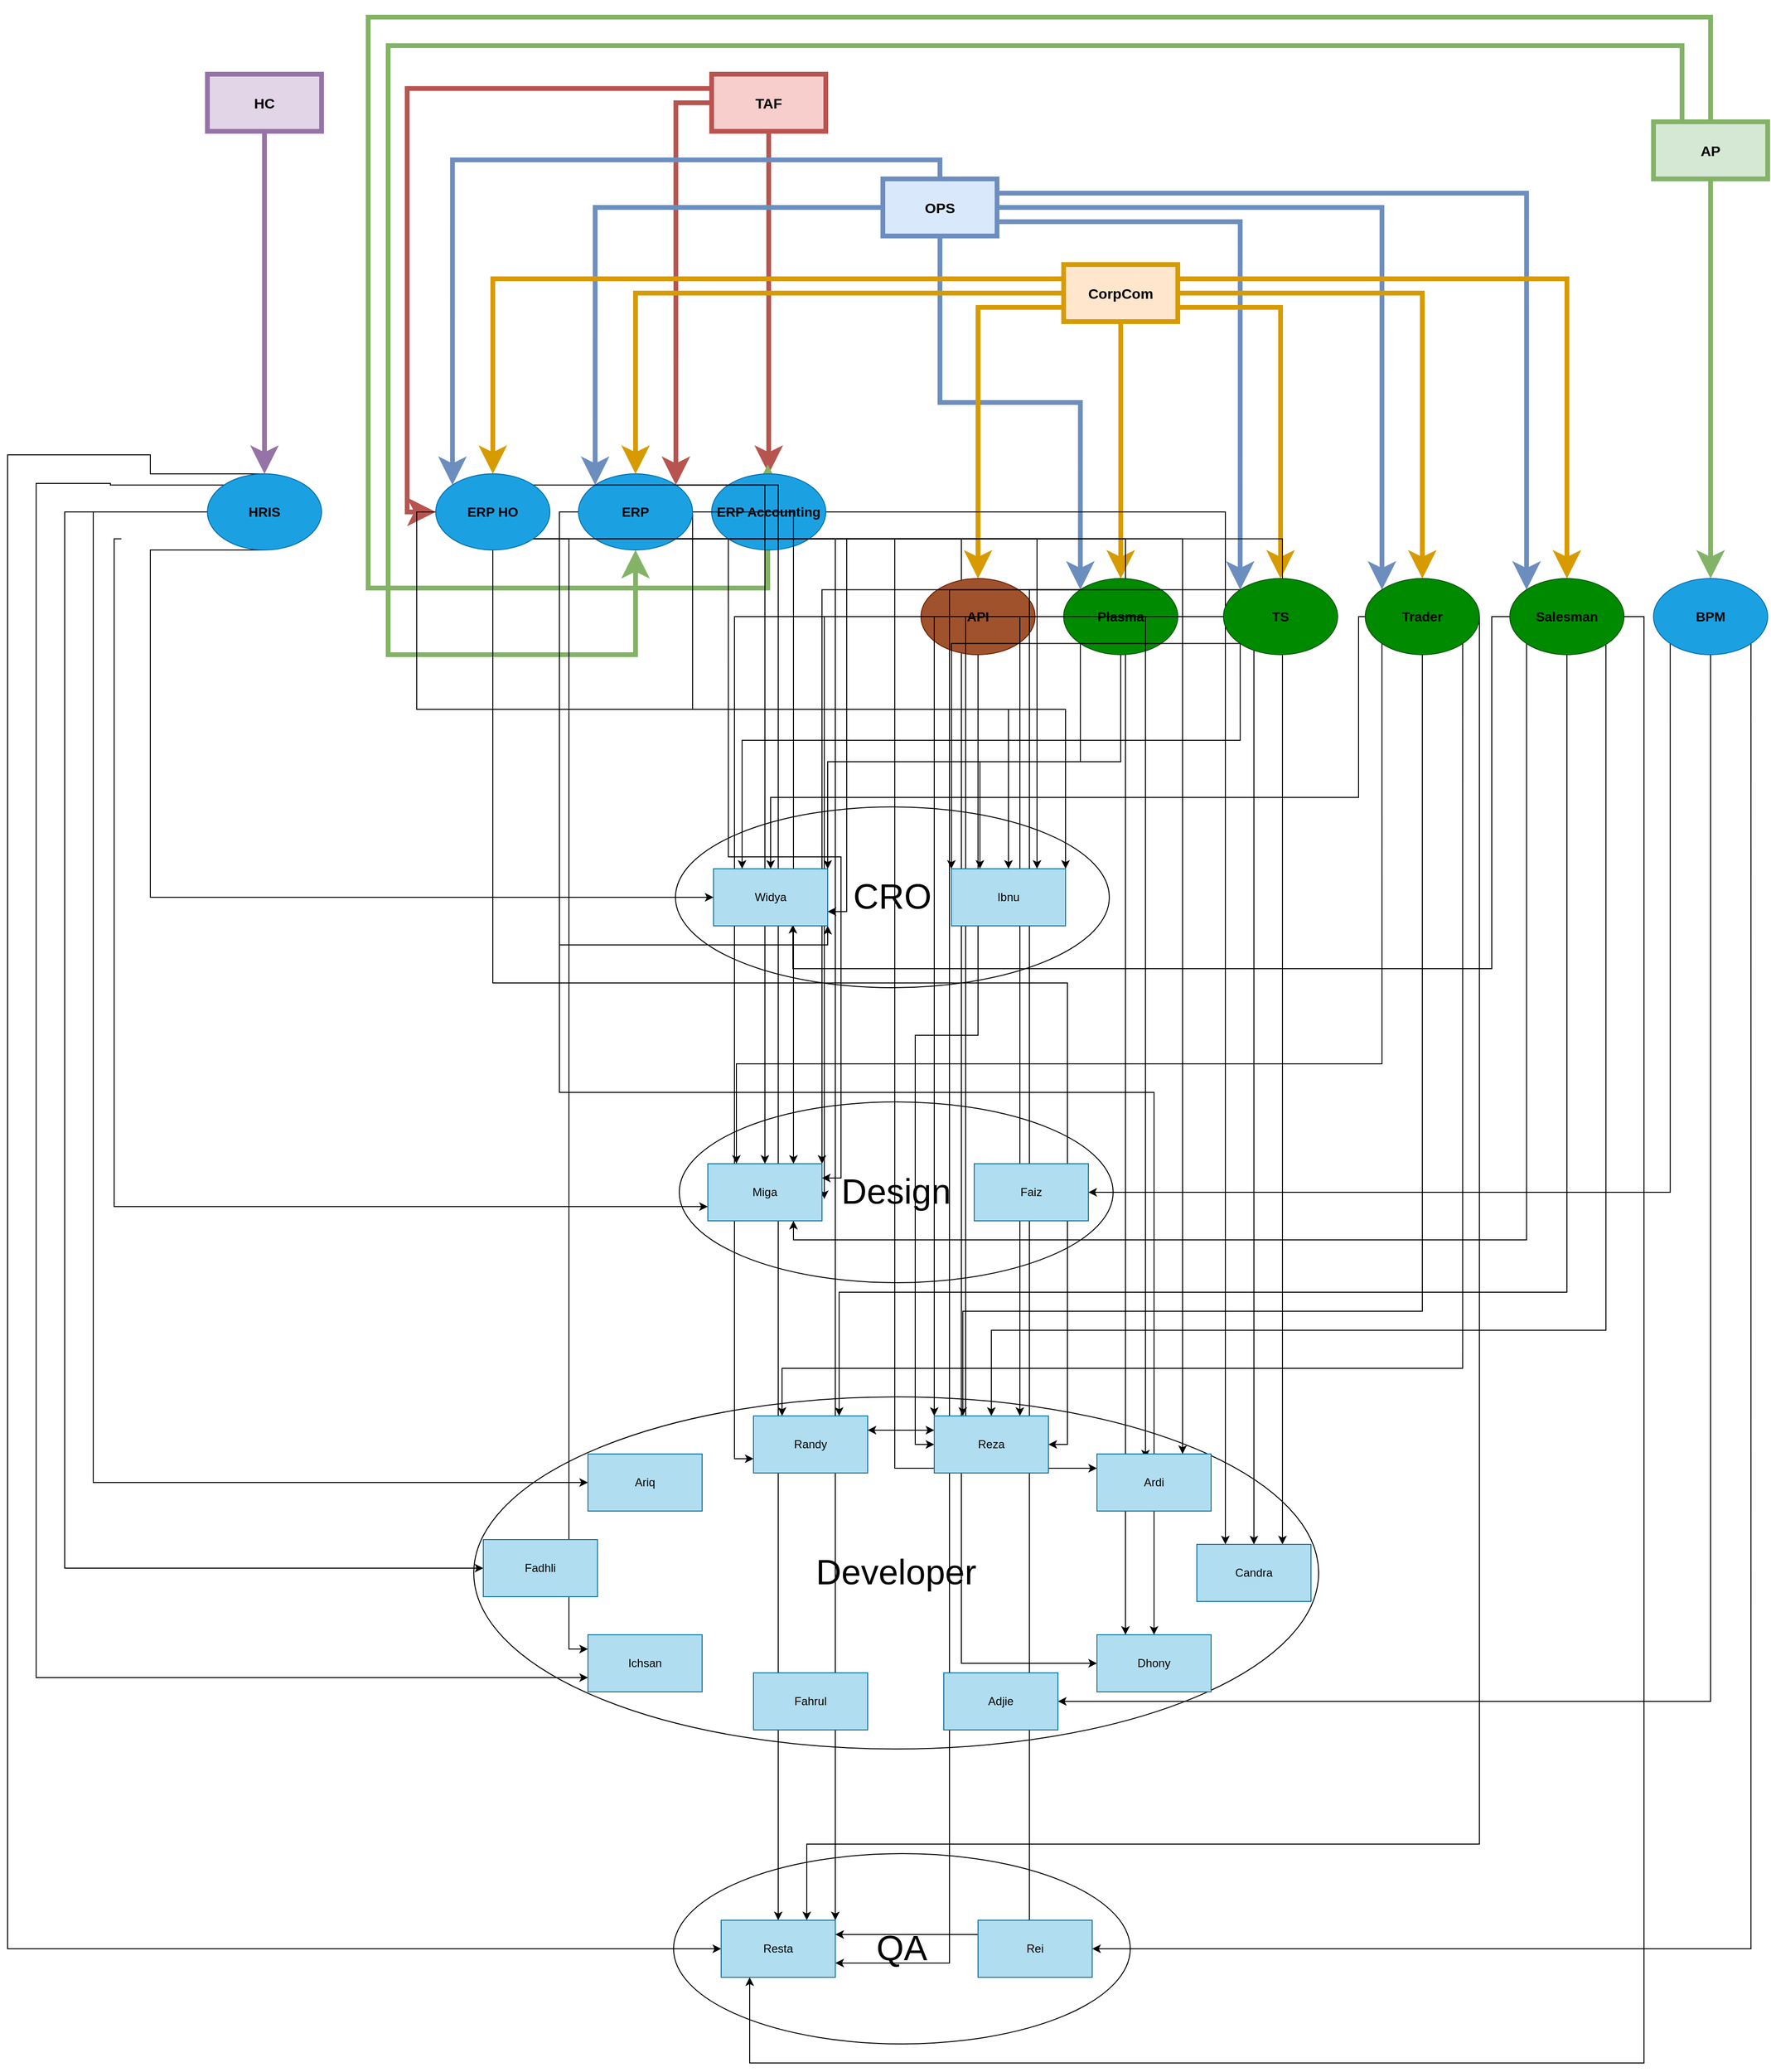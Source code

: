<mxfile version="25.0.3">
  <diagram name="Page-1" id="Cp1idlBP8Z8_6UVfOBrB">
    <mxGraphModel dx="4400" dy="1630" grid="1" gridSize="10" guides="1" tooltips="1" connect="1" arrows="1" fold="1" page="1" pageScale="1" pageWidth="850" pageHeight="1100" math="0" shadow="0">
      <root>
        <mxCell id="0" />
        <mxCell id="1" parent="0" />
        <mxCell id="CoP_xwEdy5FGSiQ2t0j--57" style="edgeStyle=orthogonalEdgeStyle;rounded=0;orthogonalLoop=1;jettySize=auto;html=1;entryX=0.5;entryY=0;entryDx=0;entryDy=0;fillColor=#f8cecc;strokeColor=#b85450;fontStyle=1;strokeWidth=5;endSize=14;startSize=14;" edge="1" parent="1" source="CoP_xwEdy5FGSiQ2t0j--1" target="CoP_xwEdy5FGSiQ2t0j--7">
          <mxGeometry relative="1" as="geometry" />
        </mxCell>
        <mxCell id="CoP_xwEdy5FGSiQ2t0j--58" style="edgeStyle=orthogonalEdgeStyle;rounded=0;orthogonalLoop=1;jettySize=auto;html=1;entryX=0;entryY=0.5;entryDx=0;entryDy=0;fillColor=#f8cecc;strokeColor=#b85450;fontStyle=1;strokeWidth=5;endSize=14;startSize=14;exitX=0;exitY=0.25;exitDx=0;exitDy=0;" edge="1" parent="1" source="CoP_xwEdy5FGSiQ2t0j--1" target="CoP_xwEdy5FGSiQ2t0j--31">
          <mxGeometry relative="1" as="geometry" />
        </mxCell>
        <mxCell id="CoP_xwEdy5FGSiQ2t0j--59" style="edgeStyle=orthogonalEdgeStyle;rounded=0;orthogonalLoop=1;jettySize=auto;html=1;entryX=1;entryY=0;entryDx=0;entryDy=0;fillColor=#f8cecc;strokeColor=#b85450;fontStyle=1;strokeWidth=5;endSize=14;startSize=14;" edge="1" parent="1" source="CoP_xwEdy5FGSiQ2t0j--1" target="CoP_xwEdy5FGSiQ2t0j--26">
          <mxGeometry relative="1" as="geometry" />
        </mxCell>
        <mxCell id="CoP_xwEdy5FGSiQ2t0j--1" value="TAF" style="rounded=0;whiteSpace=wrap;html=1;fillColor=#f8cecc;strokeColor=#b85450;fontStyle=1;strokeWidth=5;fontSize=15;" vertex="1" parent="1">
          <mxGeometry x="-2650" y="-270" width="120" height="60" as="geometry" />
        </mxCell>
        <mxCell id="CoP_xwEdy5FGSiQ2t0j--48" style="edgeStyle=orthogonalEdgeStyle;rounded=0;orthogonalLoop=1;jettySize=auto;html=1;entryX=0;entryY=0;entryDx=0;entryDy=0;fillColor=#dae8fc;strokeColor=#6c8ebf;exitX=0.5;exitY=0;exitDx=0;exitDy=0;fontStyle=1;strokeWidth=5;endSize=14;startSize=14;" edge="1" parent="1" source="CoP_xwEdy5FGSiQ2t0j--2" target="CoP_xwEdy5FGSiQ2t0j--31">
          <mxGeometry relative="1" as="geometry" />
        </mxCell>
        <mxCell id="CoP_xwEdy5FGSiQ2t0j--49" style="edgeStyle=orthogonalEdgeStyle;rounded=0;orthogonalLoop=1;jettySize=auto;html=1;entryX=0;entryY=0;entryDx=0;entryDy=0;fontStyle=1;fillColor=#dae8fc;strokeColor=#6c8ebf;exitX=1;exitY=0.25;exitDx=0;exitDy=0;strokeWidth=5;endSize=14;startSize=14;" edge="1" parent="1" source="CoP_xwEdy5FGSiQ2t0j--2" target="CoP_xwEdy5FGSiQ2t0j--29">
          <mxGeometry relative="1" as="geometry" />
        </mxCell>
        <mxCell id="CoP_xwEdy5FGSiQ2t0j--50" style="edgeStyle=orthogonalEdgeStyle;rounded=0;orthogonalLoop=1;jettySize=auto;html=1;entryX=0;entryY=0;entryDx=0;entryDy=0;fillColor=#dae8fc;strokeColor=#6c8ebf;fontStyle=1;strokeWidth=5;endSize=14;startSize=14;" edge="1" parent="1" source="CoP_xwEdy5FGSiQ2t0j--2" target="CoP_xwEdy5FGSiQ2t0j--26">
          <mxGeometry relative="1" as="geometry" />
        </mxCell>
        <mxCell id="CoP_xwEdy5FGSiQ2t0j--52" style="edgeStyle=orthogonalEdgeStyle;rounded=0;orthogonalLoop=1;jettySize=auto;html=1;exitX=0.5;exitY=1;exitDx=0;exitDy=0;entryX=0;entryY=0;entryDx=0;entryDy=0;fillColor=#dae8fc;strokeColor=#6c8ebf;fontStyle=1;strokeWidth=5;endSize=14;startSize=14;" edge="1" parent="1" source="CoP_xwEdy5FGSiQ2t0j--2" target="CoP_xwEdy5FGSiQ2t0j--27">
          <mxGeometry relative="1" as="geometry" />
        </mxCell>
        <mxCell id="CoP_xwEdy5FGSiQ2t0j--53" style="edgeStyle=orthogonalEdgeStyle;rounded=0;orthogonalLoop=1;jettySize=auto;html=1;entryX=0;entryY=0;entryDx=0;entryDy=0;fontStyle=1;fillColor=#dae8fc;strokeColor=#6c8ebf;exitX=1;exitY=0.75;exitDx=0;exitDy=0;strokeWidth=5;endSize=14;startSize=14;" edge="1" parent="1" source="CoP_xwEdy5FGSiQ2t0j--2" target="CoP_xwEdy5FGSiQ2t0j--28">
          <mxGeometry relative="1" as="geometry" />
        </mxCell>
        <mxCell id="CoP_xwEdy5FGSiQ2t0j--54" style="edgeStyle=orthogonalEdgeStyle;rounded=0;orthogonalLoop=1;jettySize=auto;html=1;entryX=0;entryY=0;entryDx=0;entryDy=0;fillColor=#dae8fc;strokeColor=#6c8ebf;fontStyle=1;strokeWidth=5;endSize=14;startSize=14;" edge="1" parent="1" source="CoP_xwEdy5FGSiQ2t0j--2" target="CoP_xwEdy5FGSiQ2t0j--30">
          <mxGeometry relative="1" as="geometry" />
        </mxCell>
        <mxCell id="CoP_xwEdy5FGSiQ2t0j--2" value="OPS" style="rounded=0;whiteSpace=wrap;html=1;fillColor=#dae8fc;strokeColor=#6c8ebf;fontStyle=1;strokeWidth=5;fontSize=15;" vertex="1" parent="1">
          <mxGeometry x="-2470" y="-160" width="120" height="60" as="geometry" />
        </mxCell>
        <mxCell id="CoP_xwEdy5FGSiQ2t0j--41" style="edgeStyle=orthogonalEdgeStyle;rounded=0;orthogonalLoop=1;jettySize=auto;html=1;entryX=0.5;entryY=0;entryDx=0;entryDy=0;fillColor=#ffe6cc;strokeColor=#d79b00;exitX=0;exitY=0.25;exitDx=0;exitDy=0;fontStyle=1;strokeWidth=5;endSize=14;startSize=14;" edge="1" parent="1" source="CoP_xwEdy5FGSiQ2t0j--3" target="CoP_xwEdy5FGSiQ2t0j--31">
          <mxGeometry relative="1" as="geometry" />
        </mxCell>
        <mxCell id="CoP_xwEdy5FGSiQ2t0j--42" style="edgeStyle=orthogonalEdgeStyle;rounded=0;orthogonalLoop=1;jettySize=auto;html=1;entryX=0.5;entryY=0;entryDx=0;entryDy=0;fontStyle=1;fillColor=#ffe6cc;strokeColor=#d79b00;exitX=1;exitY=0.25;exitDx=0;exitDy=0;strokeWidth=5;endSize=14;startSize=14;" edge="1" parent="1" source="CoP_xwEdy5FGSiQ2t0j--3" target="CoP_xwEdy5FGSiQ2t0j--29">
          <mxGeometry relative="1" as="geometry" />
        </mxCell>
        <mxCell id="CoP_xwEdy5FGSiQ2t0j--43" style="edgeStyle=orthogonalEdgeStyle;rounded=0;orthogonalLoop=1;jettySize=auto;html=1;entryX=0.5;entryY=0;entryDx=0;entryDy=0;fillColor=#ffe6cc;strokeColor=#d79b00;fontStyle=1;strokeWidth=5;endSize=14;startSize=14;" edge="1" parent="1" source="CoP_xwEdy5FGSiQ2t0j--3" target="CoP_xwEdy5FGSiQ2t0j--26">
          <mxGeometry relative="1" as="geometry" />
        </mxCell>
        <mxCell id="CoP_xwEdy5FGSiQ2t0j--44" style="edgeStyle=orthogonalEdgeStyle;rounded=0;orthogonalLoop=1;jettySize=auto;html=1;entryX=0.5;entryY=0;entryDx=0;entryDy=0;fillColor=#ffe6cc;strokeColor=#d79b00;fontStyle=1;strokeWidth=5;endSize=14;startSize=14;" edge="1" parent="1" source="CoP_xwEdy5FGSiQ2t0j--3" target="CoP_xwEdy5FGSiQ2t0j--27">
          <mxGeometry relative="1" as="geometry" />
        </mxCell>
        <mxCell id="CoP_xwEdy5FGSiQ2t0j--45" style="edgeStyle=orthogonalEdgeStyle;rounded=0;orthogonalLoop=1;jettySize=auto;html=1;fontStyle=1;fillColor=#ffe6cc;strokeColor=#d79b00;exitX=1;exitY=0.75;exitDx=0;exitDy=0;strokeWidth=5;endSize=14;startSize=14;" edge="1" parent="1" source="CoP_xwEdy5FGSiQ2t0j--3" target="CoP_xwEdy5FGSiQ2t0j--28">
          <mxGeometry relative="1" as="geometry" />
        </mxCell>
        <mxCell id="CoP_xwEdy5FGSiQ2t0j--46" style="edgeStyle=orthogonalEdgeStyle;rounded=0;orthogonalLoop=1;jettySize=auto;html=1;fontStyle=1;fillColor=#ffe6cc;strokeColor=#d79b00;strokeWidth=5;endSize=14;startSize=14;" edge="1" parent="1" source="CoP_xwEdy5FGSiQ2t0j--3" target="CoP_xwEdy5FGSiQ2t0j--30">
          <mxGeometry relative="1" as="geometry" />
        </mxCell>
        <mxCell id="CoP_xwEdy5FGSiQ2t0j--47" style="edgeStyle=orthogonalEdgeStyle;rounded=0;orthogonalLoop=1;jettySize=auto;html=1;entryX=0.5;entryY=0;entryDx=0;entryDy=0;fillColor=#ffe6cc;strokeColor=#d79b00;exitX=0;exitY=0.75;exitDx=0;exitDy=0;fontStyle=1;strokeWidth=5;endSize=14;startSize=14;" edge="1" parent="1" source="CoP_xwEdy5FGSiQ2t0j--3" target="CoP_xwEdy5FGSiQ2t0j--16">
          <mxGeometry relative="1" as="geometry" />
        </mxCell>
        <mxCell id="CoP_xwEdy5FGSiQ2t0j--3" value="CorpCom" style="rounded=0;whiteSpace=wrap;html=1;fillColor=#ffe6cc;strokeColor=#d79b00;fontStyle=1;strokeWidth=5;fontSize=15;" vertex="1" parent="1">
          <mxGeometry x="-2280" y="-70" width="120" height="60" as="geometry" />
        </mxCell>
        <mxCell id="CoP_xwEdy5FGSiQ2t0j--62" style="edgeStyle=orthogonalEdgeStyle;rounded=0;orthogonalLoop=1;jettySize=auto;html=1;fontStyle=1;fillColor=#e1d5e7;strokeColor=#9673a6;strokeWidth=5;endSize=14;startSize=14;" edge="1" parent="1" source="CoP_xwEdy5FGSiQ2t0j--4" target="CoP_xwEdy5FGSiQ2t0j--20">
          <mxGeometry relative="1" as="geometry" />
        </mxCell>
        <mxCell id="CoP_xwEdy5FGSiQ2t0j--4" value="HC" style="rounded=0;whiteSpace=wrap;html=1;fontStyle=1;fillColor=#e1d5e7;strokeColor=#9673a6;strokeWidth=5;fontSize=15;" vertex="1" parent="1">
          <mxGeometry x="-3180" y="-270" width="120" height="60" as="geometry" />
        </mxCell>
        <mxCell id="CoP_xwEdy5FGSiQ2t0j--63" style="edgeStyle=orthogonalEdgeStyle;rounded=0;orthogonalLoop=1;jettySize=auto;html=1;entryX=0.5;entryY=0;entryDx=0;entryDy=0;fontStyle=1;fillColor=#d5e8d4;strokeColor=#82b366;strokeWidth=5;endSize=14;startSize=14;" edge="1" parent="1" source="CoP_xwEdy5FGSiQ2t0j--6" target="CoP_xwEdy5FGSiQ2t0j--22">
          <mxGeometry relative="1" as="geometry" />
        </mxCell>
        <mxCell id="CoP_xwEdy5FGSiQ2t0j--64" style="edgeStyle=orthogonalEdgeStyle;rounded=0;orthogonalLoop=1;jettySize=auto;html=1;entryX=0.5;entryY=1;entryDx=0;entryDy=0;fontStyle=1;exitX=0.25;exitY=0;exitDx=0;exitDy=0;fillColor=#d5e8d4;strokeColor=#82b366;strokeWidth=5;endSize=14;startSize=14;" edge="1" parent="1" source="CoP_xwEdy5FGSiQ2t0j--6" target="CoP_xwEdy5FGSiQ2t0j--26">
          <mxGeometry relative="1" as="geometry">
            <Array as="points">
              <mxPoint x="-1630" y="-300" />
              <mxPoint x="-2990" y="-300" />
              <mxPoint x="-2990" y="340" />
              <mxPoint x="-2730" y="340" />
            </Array>
          </mxGeometry>
        </mxCell>
        <mxCell id="CoP_xwEdy5FGSiQ2t0j--67" style="edgeStyle=orthogonalEdgeStyle;rounded=0;orthogonalLoop=1;jettySize=auto;html=1;entryX=0.5;entryY=1;entryDx=0;entryDy=0;fillColor=#d5e8d4;strokeColor=#82b366;strokeWidth=5;endSize=14;startSize=14;exitX=0.5;exitY=0;exitDx=0;exitDy=0;" edge="1" parent="1" source="CoP_xwEdy5FGSiQ2t0j--6">
          <mxGeometry relative="1" as="geometry">
            <mxPoint x="-1681" y="-310" as="sourcePoint" />
            <mxPoint x="-2591" y="140" as="targetPoint" />
            <Array as="points">
              <mxPoint x="-1600" y="-330" />
              <mxPoint x="-3011" y="-330" />
              <mxPoint x="-3011" y="270" />
              <mxPoint x="-2591" y="270" />
            </Array>
          </mxGeometry>
        </mxCell>
        <mxCell id="CoP_xwEdy5FGSiQ2t0j--6" value="AP" style="rounded=0;whiteSpace=wrap;html=1;fontStyle=1;fillColor=#d5e8d4;strokeColor=#82b366;strokeWidth=5;fontSize=15;" vertex="1" parent="1">
          <mxGeometry x="-1660" y="-220" width="120" height="60" as="geometry" />
        </mxCell>
        <mxCell id="CoP_xwEdy5FGSiQ2t0j--127" style="edgeStyle=orthogonalEdgeStyle;rounded=0;orthogonalLoop=1;jettySize=auto;html=1;entryX=0.25;entryY=0;entryDx=0;entryDy=0;" edge="1" parent="1" source="CoP_xwEdy5FGSiQ2t0j--7" target="CoP_xwEdy5FGSiQ2t0j--83">
          <mxGeometry relative="1" as="geometry" />
        </mxCell>
        <mxCell id="CoP_xwEdy5FGSiQ2t0j--128" style="edgeStyle=orthogonalEdgeStyle;rounded=0;orthogonalLoop=1;jettySize=auto;html=1;exitX=1;exitY=1;exitDx=0;exitDy=0;entryX=0.25;entryY=0;entryDx=0;entryDy=0;" edge="1" parent="1" source="CoP_xwEdy5FGSiQ2t0j--7" target="CoP_xwEdy5FGSiQ2t0j--84">
          <mxGeometry relative="1" as="geometry" />
        </mxCell>
        <mxCell id="CoP_xwEdy5FGSiQ2t0j--129" style="edgeStyle=orthogonalEdgeStyle;rounded=0;orthogonalLoop=1;jettySize=auto;html=1;exitX=1;exitY=1;exitDx=0;exitDy=0;entryX=0.75;entryY=0;entryDx=0;entryDy=0;" edge="1" parent="1" source="CoP_xwEdy5FGSiQ2t0j--7" target="CoP_xwEdy5FGSiQ2t0j--82">
          <mxGeometry relative="1" as="geometry" />
        </mxCell>
        <mxCell id="CoP_xwEdy5FGSiQ2t0j--130" style="edgeStyle=orthogonalEdgeStyle;rounded=0;orthogonalLoop=1;jettySize=auto;html=1;exitX=0;exitY=1;exitDx=0;exitDy=0;entryX=0;entryY=0.5;entryDx=0;entryDy=0;" edge="1" parent="1" source="CoP_xwEdy5FGSiQ2t0j--7" target="CoP_xwEdy5FGSiQ2t0j--84">
          <mxGeometry relative="1" as="geometry" />
        </mxCell>
        <mxCell id="CoP_xwEdy5FGSiQ2t0j--142" style="edgeStyle=orthogonalEdgeStyle;rounded=0;orthogonalLoop=1;jettySize=auto;html=1;exitX=0;exitY=0.5;exitDx=0;exitDy=0;entryX=1;entryY=0;entryDx=0;entryDy=0;" edge="1" parent="1" source="CoP_xwEdy5FGSiQ2t0j--7" target="CoP_xwEdy5FGSiQ2t0j--70">
          <mxGeometry relative="1" as="geometry" />
        </mxCell>
        <mxCell id="CoP_xwEdy5FGSiQ2t0j--154" style="edgeStyle=orthogonalEdgeStyle;rounded=0;orthogonalLoop=1;jettySize=auto;html=1;exitX=0;exitY=1;exitDx=0;exitDy=0;entryX=1;entryY=0.25;entryDx=0;entryDy=0;" edge="1" parent="1" source="CoP_xwEdy5FGSiQ2t0j--7" target="CoP_xwEdy5FGSiQ2t0j--73">
          <mxGeometry relative="1" as="geometry" />
        </mxCell>
        <mxCell id="CoP_xwEdy5FGSiQ2t0j--7" value="ERP Accounting" style="ellipse;whiteSpace=wrap;html=1;fontStyle=1;fillColor=#1ba1e2;fontColor=#000000;strokeColor=#006EAF;fontSize=14;" vertex="1" parent="1">
          <mxGeometry x="-2650" y="150" width="120" height="80" as="geometry" />
        </mxCell>
        <mxCell id="CoP_xwEdy5FGSiQ2t0j--109" style="edgeStyle=orthogonalEdgeStyle;rounded=0;orthogonalLoop=1;jettySize=auto;html=1;entryX=0;entryY=0.25;entryDx=0;entryDy=0;" edge="1" parent="1" source="CoP_xwEdy5FGSiQ2t0j--16" target="CoP_xwEdy5FGSiQ2t0j--75">
          <mxGeometry relative="1" as="geometry" />
        </mxCell>
        <mxCell id="CoP_xwEdy5FGSiQ2t0j--112" style="edgeStyle=orthogonalEdgeStyle;rounded=0;orthogonalLoop=1;jettySize=auto;html=1;entryX=0;entryY=0.5;entryDx=0;entryDy=0;" edge="1" parent="1" source="CoP_xwEdy5FGSiQ2t0j--16" target="CoP_xwEdy5FGSiQ2t0j--75">
          <mxGeometry relative="1" as="geometry" />
        </mxCell>
        <mxCell id="CoP_xwEdy5FGSiQ2t0j--113" style="edgeStyle=orthogonalEdgeStyle;rounded=0;orthogonalLoop=1;jettySize=auto;html=1;" edge="1" parent="1" source="CoP_xwEdy5FGSiQ2t0j--16" target="CoP_xwEdy5FGSiQ2t0j--83">
          <mxGeometry relative="1" as="geometry" />
        </mxCell>
        <mxCell id="CoP_xwEdy5FGSiQ2t0j--16" value="API" style="ellipse;whiteSpace=wrap;html=1;fontStyle=1;fillColor=#a0522d;fontColor=#000000;strokeColor=#6D1F00;fontSize=14;" vertex="1" parent="1">
          <mxGeometry x="-2430" y="260" width="120" height="80" as="geometry" />
        </mxCell>
        <mxCell id="CoP_xwEdy5FGSiQ2t0j--99" style="edgeStyle=orthogonalEdgeStyle;rounded=0;orthogonalLoop=1;jettySize=auto;html=1;exitX=0;exitY=0.5;exitDx=0;exitDy=0;entryX=0;entryY=0.5;entryDx=0;entryDy=0;" edge="1" parent="1" source="CoP_xwEdy5FGSiQ2t0j--20" target="CoP_xwEdy5FGSiQ2t0j--85">
          <mxGeometry relative="1" as="geometry">
            <Array as="points">
              <mxPoint x="-3330" y="190" />
              <mxPoint x="-3330" y="1300" />
            </Array>
          </mxGeometry>
        </mxCell>
        <mxCell id="CoP_xwEdy5FGSiQ2t0j--100" style="edgeStyle=orthogonalEdgeStyle;rounded=0;orthogonalLoop=1;jettySize=auto;html=1;entryX=0;entryY=0.5;entryDx=0;entryDy=0;" edge="1" parent="1" source="CoP_xwEdy5FGSiQ2t0j--20" target="CoP_xwEdy5FGSiQ2t0j--81">
          <mxGeometry relative="1" as="geometry">
            <Array as="points">
              <mxPoint x="-3300" y="1210" />
            </Array>
          </mxGeometry>
        </mxCell>
        <mxCell id="CoP_xwEdy5FGSiQ2t0j--126" style="edgeStyle=orthogonalEdgeStyle;rounded=0;orthogonalLoop=1;jettySize=auto;html=1;exitX=0;exitY=0;exitDx=0;exitDy=0;entryX=0;entryY=0.75;entryDx=0;entryDy=0;" edge="1" parent="1" source="CoP_xwEdy5FGSiQ2t0j--20" target="CoP_xwEdy5FGSiQ2t0j--91">
          <mxGeometry relative="1" as="geometry">
            <Array as="points">
              <mxPoint x="-3282" y="160" />
              <mxPoint x="-3360" y="160" />
              <mxPoint x="-3360" y="1415" />
            </Array>
          </mxGeometry>
        </mxCell>
        <mxCell id="CoP_xwEdy5FGSiQ2t0j--150" style="edgeStyle=orthogonalEdgeStyle;rounded=0;orthogonalLoop=1;jettySize=auto;html=1;exitX=0.5;exitY=1;exitDx=0;exitDy=0;entryX=0;entryY=0.5;entryDx=0;entryDy=0;" edge="1" parent="1" source="CoP_xwEdy5FGSiQ2t0j--20" target="CoP_xwEdy5FGSiQ2t0j--69">
          <mxGeometry relative="1" as="geometry">
            <Array as="points">
              <mxPoint x="-3240" y="595" />
            </Array>
          </mxGeometry>
        </mxCell>
        <mxCell id="CoP_xwEdy5FGSiQ2t0j--160" style="edgeStyle=orthogonalEdgeStyle;rounded=0;orthogonalLoop=1;jettySize=auto;html=1;exitX=0.5;exitY=0;exitDx=0;exitDy=0;" edge="1" parent="1" source="CoP_xwEdy5FGSiQ2t0j--20" target="CoP_xwEdy5FGSiQ2t0j--88">
          <mxGeometry relative="1" as="geometry">
            <Array as="points">
              <mxPoint x="-3240" y="130" />
              <mxPoint x="-3390" y="130" />
              <mxPoint x="-3390" y="1700" />
            </Array>
          </mxGeometry>
        </mxCell>
        <mxCell id="CoP_xwEdy5FGSiQ2t0j--177" style="edgeStyle=orthogonalEdgeStyle;rounded=0;orthogonalLoop=1;jettySize=auto;html=1;exitX=0;exitY=1;exitDx=0;exitDy=0;entryX=0;entryY=0.75;entryDx=0;entryDy=0;" edge="1" parent="1" target="CoP_xwEdy5FGSiQ2t0j--73">
          <mxGeometry relative="1" as="geometry">
            <mxPoint x="-3270.426" y="218.284" as="sourcePoint" />
            <mxPoint x="-2642" y="920" as="targetPoint" />
            <Array as="points">
              <mxPoint x="-3278" y="218" />
              <mxPoint x="-3278" y="920" />
            </Array>
          </mxGeometry>
        </mxCell>
        <mxCell id="CoP_xwEdy5FGSiQ2t0j--20" value="HRIS" style="ellipse;whiteSpace=wrap;html=1;fontStyle=1;fillColor=#1ba1e2;fontColor=#000000;strokeColor=#006EAF;fontSize=14;" vertex="1" parent="1">
          <mxGeometry x="-3180" y="150" width="120" height="80" as="geometry" />
        </mxCell>
        <mxCell id="CoP_xwEdy5FGSiQ2t0j--137" style="edgeStyle=orthogonalEdgeStyle;rounded=0;orthogonalLoop=1;jettySize=auto;html=1;exitX=0.5;exitY=1;exitDx=0;exitDy=0;entryX=1;entryY=0.5;entryDx=0;entryDy=0;" edge="1" parent="1" source="CoP_xwEdy5FGSiQ2t0j--22" target="CoP_xwEdy5FGSiQ2t0j--90">
          <mxGeometry relative="1" as="geometry">
            <Array as="points">
              <mxPoint x="-1600" y="1440" />
            </Array>
          </mxGeometry>
        </mxCell>
        <mxCell id="CoP_xwEdy5FGSiQ2t0j--151" style="edgeStyle=orthogonalEdgeStyle;rounded=0;orthogonalLoop=1;jettySize=auto;html=1;exitX=0;exitY=1;exitDx=0;exitDy=0;entryX=1;entryY=0.5;entryDx=0;entryDy=0;" edge="1" parent="1" source="CoP_xwEdy5FGSiQ2t0j--22" target="CoP_xwEdy5FGSiQ2t0j--87">
          <mxGeometry relative="1" as="geometry">
            <mxPoint x="-1650" y="350" as="sourcePoint" />
            <mxPoint x="-2314" y="875" as="targetPoint" />
            <Array as="points">
              <mxPoint x="-1642" y="905" />
            </Array>
          </mxGeometry>
        </mxCell>
        <mxCell id="CoP_xwEdy5FGSiQ2t0j--167" style="edgeStyle=orthogonalEdgeStyle;rounded=0;orthogonalLoop=1;jettySize=auto;html=1;exitX=1;exitY=1;exitDx=0;exitDy=0;entryX=1;entryY=0.5;entryDx=0;entryDy=0;" edge="1" parent="1" source="CoP_xwEdy5FGSiQ2t0j--22" target="CoP_xwEdy5FGSiQ2t0j--77">
          <mxGeometry relative="1" as="geometry">
            <Array as="points">
              <mxPoint x="-1558" y="1700" />
            </Array>
          </mxGeometry>
        </mxCell>
        <mxCell id="CoP_xwEdy5FGSiQ2t0j--22" value="BPM" style="ellipse;whiteSpace=wrap;html=1;fontStyle=1;fillColor=#1ba1e2;strokeColor=#006EAF;fontColor=#000000;fontSize=14;" vertex="1" parent="1">
          <mxGeometry x="-1660" y="260" width="120" height="80" as="geometry" />
        </mxCell>
        <mxCell id="CoP_xwEdy5FGSiQ2t0j--131" style="edgeStyle=orthogonalEdgeStyle;rounded=0;orthogonalLoop=1;jettySize=auto;html=1;exitX=1;exitY=1;exitDx=0;exitDy=0;entryX=0;entryY=0.25;entryDx=0;entryDy=0;" edge="1" parent="1" source="CoP_xwEdy5FGSiQ2t0j--26" target="CoP_xwEdy5FGSiQ2t0j--82">
          <mxGeometry relative="1" as="geometry" />
        </mxCell>
        <mxCell id="CoP_xwEdy5FGSiQ2t0j--132" style="edgeStyle=orthogonalEdgeStyle;rounded=0;orthogonalLoop=1;jettySize=auto;html=1;exitX=0;exitY=1;exitDx=0;exitDy=0;entryX=0.75;entryY=0;entryDx=0;entryDy=0;" edge="1" parent="1" source="CoP_xwEdy5FGSiQ2t0j--26" target="CoP_xwEdy5FGSiQ2t0j--83">
          <mxGeometry relative="1" as="geometry" />
        </mxCell>
        <mxCell id="CoP_xwEdy5FGSiQ2t0j--133" style="edgeStyle=orthogonalEdgeStyle;rounded=0;orthogonalLoop=1;jettySize=auto;html=1;exitX=0;exitY=0.5;exitDx=0;exitDy=0;" edge="1" parent="1" source="CoP_xwEdy5FGSiQ2t0j--26" target="CoP_xwEdy5FGSiQ2t0j--84">
          <mxGeometry relative="1" as="geometry" />
        </mxCell>
        <mxCell id="CoP_xwEdy5FGSiQ2t0j--140" style="edgeStyle=orthogonalEdgeStyle;rounded=0;orthogonalLoop=1;jettySize=auto;html=1;exitX=0;exitY=0.5;exitDx=0;exitDy=0;entryX=1;entryY=1;entryDx=0;entryDy=0;" edge="1" parent="1" source="CoP_xwEdy5FGSiQ2t0j--26" target="CoP_xwEdy5FGSiQ2t0j--69">
          <mxGeometry relative="1" as="geometry" />
        </mxCell>
        <mxCell id="CoP_xwEdy5FGSiQ2t0j--141" style="edgeStyle=orthogonalEdgeStyle;rounded=0;orthogonalLoop=1;jettySize=auto;html=1;exitX=0;exitY=1;exitDx=0;exitDy=0;entryX=0.75;entryY=0;entryDx=0;entryDy=0;" edge="1" parent="1" source="CoP_xwEdy5FGSiQ2t0j--26" target="CoP_xwEdy5FGSiQ2t0j--70">
          <mxGeometry relative="1" as="geometry" />
        </mxCell>
        <mxCell id="CoP_xwEdy5FGSiQ2t0j--153" style="edgeStyle=orthogonalEdgeStyle;rounded=0;orthogonalLoop=1;jettySize=auto;html=1;exitX=1;exitY=0.5;exitDx=0;exitDy=0;entryX=0.75;entryY=0;entryDx=0;entryDy=0;" edge="1" parent="1" source="CoP_xwEdy5FGSiQ2t0j--26" target="CoP_xwEdy5FGSiQ2t0j--73">
          <mxGeometry relative="1" as="geometry" />
        </mxCell>
        <mxCell id="CoP_xwEdy5FGSiQ2t0j--165" style="edgeStyle=orthogonalEdgeStyle;rounded=0;orthogonalLoop=1;jettySize=auto;html=1;exitX=1;exitY=0;exitDx=0;exitDy=0;" edge="1" parent="1" source="CoP_xwEdy5FGSiQ2t0j--26" target="CoP_xwEdy5FGSiQ2t0j--88">
          <mxGeometry relative="1" as="geometry" />
        </mxCell>
        <mxCell id="CoP_xwEdy5FGSiQ2t0j--26" value="ERP" style="ellipse;whiteSpace=wrap;html=1;fontStyle=1;fillColor=#1ba1e2;fontColor=#000000;strokeColor=#006EAF;fontSize=14;" vertex="1" parent="1">
          <mxGeometry x="-2790" y="150" width="120" height="80" as="geometry" />
        </mxCell>
        <mxCell id="CoP_xwEdy5FGSiQ2t0j--107" style="edgeStyle=orthogonalEdgeStyle;rounded=0;orthogonalLoop=1;jettySize=auto;html=1;entryX=0.75;entryY=0;entryDx=0;entryDy=0;" edge="1" parent="1" source="CoP_xwEdy5FGSiQ2t0j--27" target="CoP_xwEdy5FGSiQ2t0j--75">
          <mxGeometry relative="1" as="geometry" />
        </mxCell>
        <mxCell id="CoP_xwEdy5FGSiQ2t0j--108" style="edgeStyle=orthogonalEdgeStyle;rounded=0;orthogonalLoop=1;jettySize=auto;html=1;entryX=1;entryY=0.25;entryDx=0;entryDy=0;" edge="1" parent="1" source="CoP_xwEdy5FGSiQ2t0j--27" target="CoP_xwEdy5FGSiQ2t0j--80">
          <mxGeometry relative="1" as="geometry" />
        </mxCell>
        <mxCell id="CoP_xwEdy5FGSiQ2t0j--143" style="edgeStyle=orthogonalEdgeStyle;rounded=0;orthogonalLoop=1;jettySize=auto;html=1;exitX=0.5;exitY=1;exitDx=0;exitDy=0;entryX=1;entryY=0;entryDx=0;entryDy=0;" edge="1" parent="1" source="CoP_xwEdy5FGSiQ2t0j--27" target="CoP_xwEdy5FGSiQ2t0j--69">
          <mxGeometry relative="1" as="geometry" />
        </mxCell>
        <mxCell id="CoP_xwEdy5FGSiQ2t0j--144" style="edgeStyle=orthogonalEdgeStyle;rounded=0;orthogonalLoop=1;jettySize=auto;html=1;exitX=0;exitY=1;exitDx=0;exitDy=0;entryX=0.25;entryY=0;entryDx=0;entryDy=0;" edge="1" parent="1" source="CoP_xwEdy5FGSiQ2t0j--27" target="CoP_xwEdy5FGSiQ2t0j--70">
          <mxGeometry relative="1" as="geometry" />
        </mxCell>
        <mxCell id="CoP_xwEdy5FGSiQ2t0j--155" style="edgeStyle=orthogonalEdgeStyle;rounded=0;orthogonalLoop=1;jettySize=auto;html=1;exitX=1;exitY=0;exitDx=0;exitDy=0;entryX=1;entryY=0;entryDx=0;entryDy=0;" edge="1" parent="1" source="CoP_xwEdy5FGSiQ2t0j--27" target="CoP_xwEdy5FGSiQ2t0j--73">
          <mxGeometry relative="1" as="geometry" />
        </mxCell>
        <mxCell id="CoP_xwEdy5FGSiQ2t0j--164" style="edgeStyle=orthogonalEdgeStyle;rounded=0;orthogonalLoop=1;jettySize=auto;html=1;exitX=1;exitY=0;exitDx=0;exitDy=0;entryX=1;entryY=0.75;entryDx=0;entryDy=0;" edge="1" parent="1" source="CoP_xwEdy5FGSiQ2t0j--27" target="CoP_xwEdy5FGSiQ2t0j--88">
          <mxGeometry relative="1" as="geometry" />
        </mxCell>
        <mxCell id="CoP_xwEdy5FGSiQ2t0j--27" value="Plasma" style="ellipse;whiteSpace=wrap;html=1;fontStyle=1;fillColor=#008a00;fontColor=#000000;strokeColor=#005700;fontSize=14;" vertex="1" parent="1">
          <mxGeometry x="-2280" y="260" width="120" height="80" as="geometry" />
        </mxCell>
        <mxCell id="CoP_xwEdy5FGSiQ2t0j--105" style="edgeStyle=orthogonalEdgeStyle;rounded=0;orthogonalLoop=1;jettySize=auto;html=1;entryX=0;entryY=0;entryDx=0;entryDy=0;" edge="1" parent="1" source="CoP_xwEdy5FGSiQ2t0j--28" target="CoP_xwEdy5FGSiQ2t0j--75">
          <mxGeometry relative="1" as="geometry" />
        </mxCell>
        <mxCell id="CoP_xwEdy5FGSiQ2t0j--106" style="edgeStyle=orthogonalEdgeStyle;rounded=0;orthogonalLoop=1;jettySize=auto;html=1;entryX=0;entryY=0.75;entryDx=0;entryDy=0;" edge="1" parent="1" source="CoP_xwEdy5FGSiQ2t0j--28" target="CoP_xwEdy5FGSiQ2t0j--80">
          <mxGeometry relative="1" as="geometry" />
        </mxCell>
        <mxCell id="CoP_xwEdy5FGSiQ2t0j--145" style="edgeStyle=orthogonalEdgeStyle;rounded=0;orthogonalLoop=1;jettySize=auto;html=1;exitX=0;exitY=1;exitDx=0;exitDy=0;entryX=0.25;entryY=0;entryDx=0;entryDy=0;" edge="1" parent="1" source="CoP_xwEdy5FGSiQ2t0j--28" target="CoP_xwEdy5FGSiQ2t0j--69">
          <mxGeometry relative="1" as="geometry">
            <Array as="points">
              <mxPoint x="-2102" y="430" />
              <mxPoint x="-3230" y="430" />
            </Array>
          </mxGeometry>
        </mxCell>
        <mxCell id="CoP_xwEdy5FGSiQ2t0j--146" style="edgeStyle=orthogonalEdgeStyle;rounded=0;orthogonalLoop=1;jettySize=auto;html=1;exitX=1;exitY=1;exitDx=0;exitDy=0;entryX=0;entryY=0;entryDx=0;entryDy=0;" edge="1" parent="1" source="CoP_xwEdy5FGSiQ2t0j--28" target="CoP_xwEdy5FGSiQ2t0j--70">
          <mxGeometry relative="1" as="geometry" />
        </mxCell>
        <mxCell id="CoP_xwEdy5FGSiQ2t0j--163" style="edgeStyle=orthogonalEdgeStyle;rounded=0;orthogonalLoop=1;jettySize=auto;html=1;exitX=1;exitY=0;exitDx=0;exitDy=0;entryX=1;entryY=0.25;entryDx=0;entryDy=0;" edge="1" parent="1" source="CoP_xwEdy5FGSiQ2t0j--28" target="CoP_xwEdy5FGSiQ2t0j--88">
          <mxGeometry relative="1" as="geometry" />
        </mxCell>
        <mxCell id="CoP_xwEdy5FGSiQ2t0j--28" value="TS" style="ellipse;whiteSpace=wrap;html=1;fontStyle=1;fillColor=#008a00;fontColor=#000000;strokeColor=#005700;fontSize=14;" vertex="1" parent="1">
          <mxGeometry x="-2112" y="260" width="120" height="80" as="geometry" />
        </mxCell>
        <mxCell id="CoP_xwEdy5FGSiQ2t0j--101" style="edgeStyle=orthogonalEdgeStyle;rounded=0;orthogonalLoop=1;jettySize=auto;html=1;entryX=0.5;entryY=0;entryDx=0;entryDy=0;exitX=1;exitY=1;exitDx=0;exitDy=0;" edge="1" parent="1" source="CoP_xwEdy5FGSiQ2t0j--29" target="CoP_xwEdy5FGSiQ2t0j--75">
          <mxGeometry relative="1" as="geometry">
            <Array as="points">
              <mxPoint x="-1710" y="328" />
              <mxPoint x="-1710" y="1050" />
              <mxPoint x="-2356" y="1050" />
            </Array>
          </mxGeometry>
        </mxCell>
        <mxCell id="CoP_xwEdy5FGSiQ2t0j--102" style="edgeStyle=orthogonalEdgeStyle;rounded=0;orthogonalLoop=1;jettySize=auto;html=1;exitX=0.5;exitY=1;exitDx=0;exitDy=0;entryX=0.75;entryY=0;entryDx=0;entryDy=0;" edge="1" parent="1" source="CoP_xwEdy5FGSiQ2t0j--29" target="CoP_xwEdy5FGSiQ2t0j--80">
          <mxGeometry relative="1" as="geometry">
            <Array as="points">
              <mxPoint x="-1751" y="1010" />
              <mxPoint x="-2516" y="1010" />
            </Array>
          </mxGeometry>
        </mxCell>
        <mxCell id="CoP_xwEdy5FGSiQ2t0j--149" style="edgeStyle=orthogonalEdgeStyle;rounded=0;orthogonalLoop=1;jettySize=auto;html=1;entryX=0.695;entryY=0.983;entryDx=0;entryDy=0;entryPerimeter=0;exitX=0;exitY=0.5;exitDx=0;exitDy=0;" edge="1" parent="1" source="CoP_xwEdy5FGSiQ2t0j--29" target="CoP_xwEdy5FGSiQ2t0j--69">
          <mxGeometry relative="1" as="geometry">
            <mxPoint x="-1800" y="330" as="sourcePoint" />
            <Array as="points">
              <mxPoint x="-1830" y="300" />
              <mxPoint x="-1830" y="670" />
              <mxPoint x="-2565" y="670" />
            </Array>
          </mxGeometry>
        </mxCell>
        <mxCell id="CoP_xwEdy5FGSiQ2t0j--158" style="edgeStyle=orthogonalEdgeStyle;rounded=0;orthogonalLoop=1;jettySize=auto;html=1;exitX=0;exitY=1;exitDx=0;exitDy=0;entryX=0.75;entryY=1;entryDx=0;entryDy=0;" edge="1" parent="1" source="CoP_xwEdy5FGSiQ2t0j--29" target="CoP_xwEdy5FGSiQ2t0j--73">
          <mxGeometry relative="1" as="geometry">
            <Array as="points">
              <mxPoint x="-1793" y="955" />
              <mxPoint x="-2564" y="955" />
            </Array>
          </mxGeometry>
        </mxCell>
        <mxCell id="CoP_xwEdy5FGSiQ2t0j--161" style="edgeStyle=orthogonalEdgeStyle;rounded=0;orthogonalLoop=1;jettySize=auto;html=1;exitX=1;exitY=0.5;exitDx=0;exitDy=0;entryX=0.25;entryY=1;entryDx=0;entryDy=0;" edge="1" parent="1" source="CoP_xwEdy5FGSiQ2t0j--29" target="CoP_xwEdy5FGSiQ2t0j--88">
          <mxGeometry relative="1" as="geometry">
            <Array as="points">
              <mxPoint x="-1670" y="300" />
              <mxPoint x="-1670" y="1820" />
              <mxPoint x="-2610" y="1820" />
            </Array>
          </mxGeometry>
        </mxCell>
        <mxCell id="CoP_xwEdy5FGSiQ2t0j--29" value="Salesman" style="ellipse;whiteSpace=wrap;html=1;fontStyle=1;fillColor=#008a00;fontColor=#000000;strokeColor=#005700;fontSize=14;" vertex="1" parent="1">
          <mxGeometry x="-1811" y="260" width="120" height="80" as="geometry" />
        </mxCell>
        <mxCell id="CoP_xwEdy5FGSiQ2t0j--103" style="edgeStyle=orthogonalEdgeStyle;rounded=0;orthogonalLoop=1;jettySize=auto;html=1;entryX=0.25;entryY=0;entryDx=0;entryDy=0;exitX=0.5;exitY=1;exitDx=0;exitDy=0;" edge="1" parent="1" source="CoP_xwEdy5FGSiQ2t0j--30" target="CoP_xwEdy5FGSiQ2t0j--75">
          <mxGeometry relative="1" as="geometry">
            <Array as="points">
              <mxPoint x="-1903" y="1030" />
              <mxPoint x="-2386" y="1030" />
            </Array>
          </mxGeometry>
        </mxCell>
        <mxCell id="CoP_xwEdy5FGSiQ2t0j--104" style="edgeStyle=orthogonalEdgeStyle;rounded=0;orthogonalLoop=1;jettySize=auto;html=1;exitX=1;exitY=1;exitDx=0;exitDy=0;entryX=0.25;entryY=0;entryDx=0;entryDy=0;" edge="1" parent="1" source="CoP_xwEdy5FGSiQ2t0j--30" target="CoP_xwEdy5FGSiQ2t0j--80">
          <mxGeometry relative="1" as="geometry">
            <Array as="points">
              <mxPoint x="-1861" y="1090" />
              <mxPoint x="-2576" y="1090" />
            </Array>
          </mxGeometry>
        </mxCell>
        <mxCell id="CoP_xwEdy5FGSiQ2t0j--147" style="edgeStyle=orthogonalEdgeStyle;rounded=0;orthogonalLoop=1;jettySize=auto;html=1;exitX=0;exitY=0.5;exitDx=0;exitDy=0;entryX=0.5;entryY=0;entryDx=0;entryDy=0;" edge="1" parent="1" source="CoP_xwEdy5FGSiQ2t0j--30" target="CoP_xwEdy5FGSiQ2t0j--69">
          <mxGeometry relative="1" as="geometry">
            <Array as="points">
              <mxPoint x="-1970" y="300" />
              <mxPoint x="-1970" y="490" />
              <mxPoint x="-2588" y="490" />
            </Array>
          </mxGeometry>
        </mxCell>
        <mxCell id="CoP_xwEdy5FGSiQ2t0j--162" style="edgeStyle=orthogonalEdgeStyle;rounded=0;orthogonalLoop=1;jettySize=auto;html=1;exitX=1;exitY=0.5;exitDx=0;exitDy=0;entryX=0.75;entryY=0;entryDx=0;entryDy=0;" edge="1" parent="1" source="CoP_xwEdy5FGSiQ2t0j--30" target="CoP_xwEdy5FGSiQ2t0j--88">
          <mxGeometry relative="1" as="geometry">
            <Array as="points">
              <mxPoint x="-1843" y="1590" />
              <mxPoint x="-2550" y="1590" />
            </Array>
          </mxGeometry>
        </mxCell>
        <mxCell id="CoP_xwEdy5FGSiQ2t0j--30" value="&lt;div&gt;&lt;span style=&quot;background-color: initial;&quot;&gt;Trader&lt;/span&gt;&lt;/div&gt;" style="ellipse;whiteSpace=wrap;html=1;fontStyle=1;fillColor=#008a00;fontColor=#000000;strokeColor=#005700;fontSize=14;" vertex="1" parent="1">
          <mxGeometry x="-1963" y="260" width="120" height="80" as="geometry" />
        </mxCell>
        <mxCell id="CoP_xwEdy5FGSiQ2t0j--135" style="edgeStyle=orthogonalEdgeStyle;rounded=0;orthogonalLoop=1;jettySize=auto;html=1;exitX=0.5;exitY=1;exitDx=0;exitDy=0;entryX=1;entryY=0.5;entryDx=0;entryDy=0;" edge="1" parent="1" source="CoP_xwEdy5FGSiQ2t0j--31" target="CoP_xwEdy5FGSiQ2t0j--75">
          <mxGeometry relative="1" as="geometry" />
        </mxCell>
        <mxCell id="CoP_xwEdy5FGSiQ2t0j--138" style="edgeStyle=orthogonalEdgeStyle;rounded=0;orthogonalLoop=1;jettySize=auto;html=1;exitX=0;exitY=1;exitDx=0;exitDy=0;entryX=1;entryY=0.75;entryDx=0;entryDy=0;" edge="1" parent="1" source="CoP_xwEdy5FGSiQ2t0j--31" target="CoP_xwEdy5FGSiQ2t0j--69">
          <mxGeometry relative="1" as="geometry" />
        </mxCell>
        <mxCell id="CoP_xwEdy5FGSiQ2t0j--139" style="edgeStyle=orthogonalEdgeStyle;rounded=0;orthogonalLoop=1;jettySize=auto;html=1;exitX=0;exitY=0.5;exitDx=0;exitDy=0;" edge="1" parent="1" source="CoP_xwEdy5FGSiQ2t0j--31" target="CoP_xwEdy5FGSiQ2t0j--70">
          <mxGeometry relative="1" as="geometry" />
        </mxCell>
        <mxCell id="CoP_xwEdy5FGSiQ2t0j--152" style="edgeStyle=orthogonalEdgeStyle;rounded=0;orthogonalLoop=1;jettySize=auto;html=1;exitX=1;exitY=0;exitDx=0;exitDy=0;" edge="1" parent="1" source="CoP_xwEdy5FGSiQ2t0j--31" target="CoP_xwEdy5FGSiQ2t0j--73">
          <mxGeometry relative="1" as="geometry" />
        </mxCell>
        <mxCell id="CoP_xwEdy5FGSiQ2t0j--166" style="edgeStyle=orthogonalEdgeStyle;rounded=0;orthogonalLoop=1;jettySize=auto;html=1;exitX=1;exitY=1;exitDx=0;exitDy=0;entryX=1;entryY=0;entryDx=0;entryDy=0;" edge="1" parent="1" source="CoP_xwEdy5FGSiQ2t0j--31" target="CoP_xwEdy5FGSiQ2t0j--88">
          <mxGeometry relative="1" as="geometry" />
        </mxCell>
        <mxCell id="CoP_xwEdy5FGSiQ2t0j--31" value="ERP HO" style="ellipse;whiteSpace=wrap;html=1;fontStyle=1;fillColor=#1ba1e2;fontColor=#000000;strokeColor=#006EAF;fontSize=14;" vertex="1" parent="1">
          <mxGeometry x="-2940" y="150" width="120" height="80" as="geometry" />
        </mxCell>
        <mxCell id="CoP_xwEdy5FGSiQ2t0j--110" style="edgeStyle=orthogonalEdgeStyle;rounded=0;orthogonalLoop=1;jettySize=auto;html=1;entryX=0.425;entryY=0.078;entryDx=0;entryDy=0;entryPerimeter=0;" edge="1" parent="1" source="CoP_xwEdy5FGSiQ2t0j--16" target="CoP_xwEdy5FGSiQ2t0j--82">
          <mxGeometry relative="1" as="geometry" />
        </mxCell>
        <mxCell id="CoP_xwEdy5FGSiQ2t0j--134" style="edgeStyle=orthogonalEdgeStyle;rounded=0;orthogonalLoop=1;jettySize=auto;html=1;exitX=1;exitY=1;exitDx=0;exitDy=0;entryX=0;entryY=0.25;entryDx=0;entryDy=0;" edge="1" parent="1" source="CoP_xwEdy5FGSiQ2t0j--31" target="CoP_xwEdy5FGSiQ2t0j--91">
          <mxGeometry relative="1" as="geometry" />
        </mxCell>
        <mxCell id="CoP_xwEdy5FGSiQ2t0j--156" style="edgeStyle=orthogonalEdgeStyle;rounded=0;orthogonalLoop=1;jettySize=auto;html=1;exitX=0;exitY=0.5;exitDx=0;exitDy=0;entryX=1.02;entryY=0.618;entryDx=0;entryDy=0;entryPerimeter=0;" edge="1" parent="1" source="CoP_xwEdy5FGSiQ2t0j--28" target="CoP_xwEdy5FGSiQ2t0j--73">
          <mxGeometry relative="1" as="geometry" />
        </mxCell>
        <mxCell id="CoP_xwEdy5FGSiQ2t0j--157" style="edgeStyle=orthogonalEdgeStyle;rounded=0;orthogonalLoop=1;jettySize=auto;html=1;exitX=0;exitY=1;exitDx=0;exitDy=0;entryX=0.25;entryY=0;entryDx=0;entryDy=0;" edge="1" parent="1" source="CoP_xwEdy5FGSiQ2t0j--30" target="CoP_xwEdy5FGSiQ2t0j--73">
          <mxGeometry relative="1" as="geometry">
            <Array as="points">
              <mxPoint x="-1945" y="770" />
              <mxPoint x="-2624" y="770" />
            </Array>
          </mxGeometry>
        </mxCell>
        <mxCell id="CoP_xwEdy5FGSiQ2t0j--169" value="" style="group" vertex="1" connectable="0" parent="1">
          <mxGeometry x="-2688" y="500" width="456" height="190" as="geometry" />
        </mxCell>
        <mxCell id="CoP_xwEdy5FGSiQ2t0j--68" value="&lt;font style=&quot;font-size: 37px;&quot;&gt;CRO&lt;/font&gt;" style="ellipse;whiteSpace=wrap;html=1;fillColor=none;" vertex="1" parent="CoP_xwEdy5FGSiQ2t0j--169">
          <mxGeometry width="456" height="190" as="geometry" />
        </mxCell>
        <mxCell id="CoP_xwEdy5FGSiQ2t0j--69" value="Widya" style="rounded=0;whiteSpace=wrap;html=1;fillColor=#b1ddf0;strokeColor=#10739e;" vertex="1" parent="CoP_xwEdy5FGSiQ2t0j--169">
          <mxGeometry x="40" y="65" width="120" height="60" as="geometry" />
        </mxCell>
        <mxCell id="CoP_xwEdy5FGSiQ2t0j--70" value="Ibnu" style="rounded=0;whiteSpace=wrap;html=1;fillColor=#b1ddf0;strokeColor=#10739e;" vertex="1" parent="CoP_xwEdy5FGSiQ2t0j--169">
          <mxGeometry x="290" y="65" width="120" height="60" as="geometry" />
        </mxCell>
        <mxCell id="CoP_xwEdy5FGSiQ2t0j--170" value="" style="group" vertex="1" connectable="0" parent="1">
          <mxGeometry x="-2684" y="870" width="456" height="190" as="geometry" />
        </mxCell>
        <mxCell id="CoP_xwEdy5FGSiQ2t0j--71" value="&lt;font style=&quot;font-size: 37px;&quot;&gt;Design&lt;/font&gt;" style="ellipse;whiteSpace=wrap;html=1;fillColor=none;" vertex="1" parent="CoP_xwEdy5FGSiQ2t0j--170">
          <mxGeometry y="-60" width="456" height="190" as="geometry" />
        </mxCell>
        <mxCell id="CoP_xwEdy5FGSiQ2t0j--73" value="Miga" style="rounded=0;whiteSpace=wrap;html=1;fillColor=#b1ddf0;strokeColor=#10739e;" vertex="1" parent="CoP_xwEdy5FGSiQ2t0j--170">
          <mxGeometry x="30" y="5" width="120" height="60" as="geometry" />
        </mxCell>
        <mxCell id="CoP_xwEdy5FGSiQ2t0j--87" value="Faiz" style="rounded=0;whiteSpace=wrap;html=1;fillColor=#b1ddf0;strokeColor=#10739e;" vertex="1" parent="CoP_xwEdy5FGSiQ2t0j--170">
          <mxGeometry x="310" y="5" width="120" height="60" as="geometry" />
        </mxCell>
        <mxCell id="CoP_xwEdy5FGSiQ2t0j--171" value="" style="group" vertex="1" connectable="0" parent="1">
          <mxGeometry x="-2690" y="1600" width="480" height="200" as="geometry" />
        </mxCell>
        <mxCell id="CoP_xwEdy5FGSiQ2t0j--76" value="&lt;font style=&quot;font-size: 37px;&quot;&gt;QA&lt;/font&gt;" style="ellipse;whiteSpace=wrap;html=1;fillColor=none;" vertex="1" parent="CoP_xwEdy5FGSiQ2t0j--171">
          <mxGeometry width="480" height="200" as="geometry" />
        </mxCell>
        <mxCell id="CoP_xwEdy5FGSiQ2t0j--77" value="Rei" style="rounded=0;whiteSpace=wrap;html=1;fillColor=#b1ddf0;strokeColor=#10739e;" vertex="1" parent="CoP_xwEdy5FGSiQ2t0j--171">
          <mxGeometry x="320" y="70" width="120" height="60" as="geometry" />
        </mxCell>
        <mxCell id="CoP_xwEdy5FGSiQ2t0j--88" value="Resta" style="rounded=0;whiteSpace=wrap;html=1;fillColor=#b1ddf0;strokeColor=#10739e;" vertex="1" parent="CoP_xwEdy5FGSiQ2t0j--171">
          <mxGeometry x="50" y="70" width="120" height="60" as="geometry" />
        </mxCell>
        <mxCell id="CoP_xwEdy5FGSiQ2t0j--74" value="&lt;font style=&quot;font-size: 37px;&quot;&gt;Developer&lt;/font&gt;" style="ellipse;whiteSpace=wrap;html=1;fillColor=none;" vertex="1" parent="1">
          <mxGeometry x="-2900" y="1120" width="888" height="370" as="geometry" />
        </mxCell>
        <mxCell id="CoP_xwEdy5FGSiQ2t0j--75" value="Reza" style="rounded=0;whiteSpace=wrap;html=1;fillColor=#b1ddf0;strokeColor=#10739e;" vertex="1" parent="1">
          <mxGeometry x="-2416" y="1140" width="120" height="60" as="geometry" />
        </mxCell>
        <mxCell id="CoP_xwEdy5FGSiQ2t0j--80" value="Randy" style="rounded=0;whiteSpace=wrap;html=1;fillColor=#b1ddf0;strokeColor=#10739e;" vertex="1" parent="1">
          <mxGeometry x="-2606" y="1140" width="120" height="60" as="geometry" />
        </mxCell>
        <mxCell id="CoP_xwEdy5FGSiQ2t0j--81" value="Ariq" style="rounded=0;whiteSpace=wrap;html=1;fillColor=#b1ddf0;strokeColor=#10739e;" vertex="1" parent="1">
          <mxGeometry x="-2780" y="1180" width="120" height="60" as="geometry" />
        </mxCell>
        <mxCell id="CoP_xwEdy5FGSiQ2t0j--82" value="Ardi" style="rounded=0;whiteSpace=wrap;html=1;fillColor=#b1ddf0;strokeColor=#10739e;" vertex="1" parent="1">
          <mxGeometry x="-2245" y="1180" width="120" height="60" as="geometry" />
        </mxCell>
        <mxCell id="CoP_xwEdy5FGSiQ2t0j--83" value="Candra" style="rounded=0;whiteSpace=wrap;html=1;fillColor=#b1ddf0;strokeColor=#10739e;" vertex="1" parent="1">
          <mxGeometry x="-2140" y="1275" width="120" height="60" as="geometry" />
        </mxCell>
        <mxCell id="CoP_xwEdy5FGSiQ2t0j--84" value="Dhony" style="rounded=0;whiteSpace=wrap;html=1;fillColor=#b1ddf0;strokeColor=#10739e;" vertex="1" parent="1">
          <mxGeometry x="-2245" y="1370" width="120" height="60" as="geometry" />
        </mxCell>
        <mxCell id="CoP_xwEdy5FGSiQ2t0j--85" value="Fadhli" style="rounded=0;whiteSpace=wrap;html=1;fillColor=#b1ddf0;strokeColor=#10739e;" vertex="1" parent="1">
          <mxGeometry x="-2890" y="1270" width="120" height="60" as="geometry" />
        </mxCell>
        <mxCell id="CoP_xwEdy5FGSiQ2t0j--89" value="Fahrul" style="rounded=0;whiteSpace=wrap;html=1;fillColor=#b1ddf0;strokeColor=#10739e;" vertex="1" parent="1">
          <mxGeometry x="-2606" y="1410" width="120" height="60" as="geometry" />
        </mxCell>
        <mxCell id="CoP_xwEdy5FGSiQ2t0j--90" value="Adjie" style="rounded=0;whiteSpace=wrap;html=1;fillColor=#b1ddf0;strokeColor=#10739e;" vertex="1" parent="1">
          <mxGeometry x="-2406" y="1410" width="120" height="60" as="geometry" />
        </mxCell>
        <mxCell id="CoP_xwEdy5FGSiQ2t0j--91" value="Ichsan" style="rounded=0;whiteSpace=wrap;html=1;fillColor=#b1ddf0;strokeColor=#10739e;" vertex="1" parent="1">
          <mxGeometry x="-2780" y="1370" width="120" height="60" as="geometry" />
        </mxCell>
      </root>
    </mxGraphModel>
  </diagram>
</mxfile>

